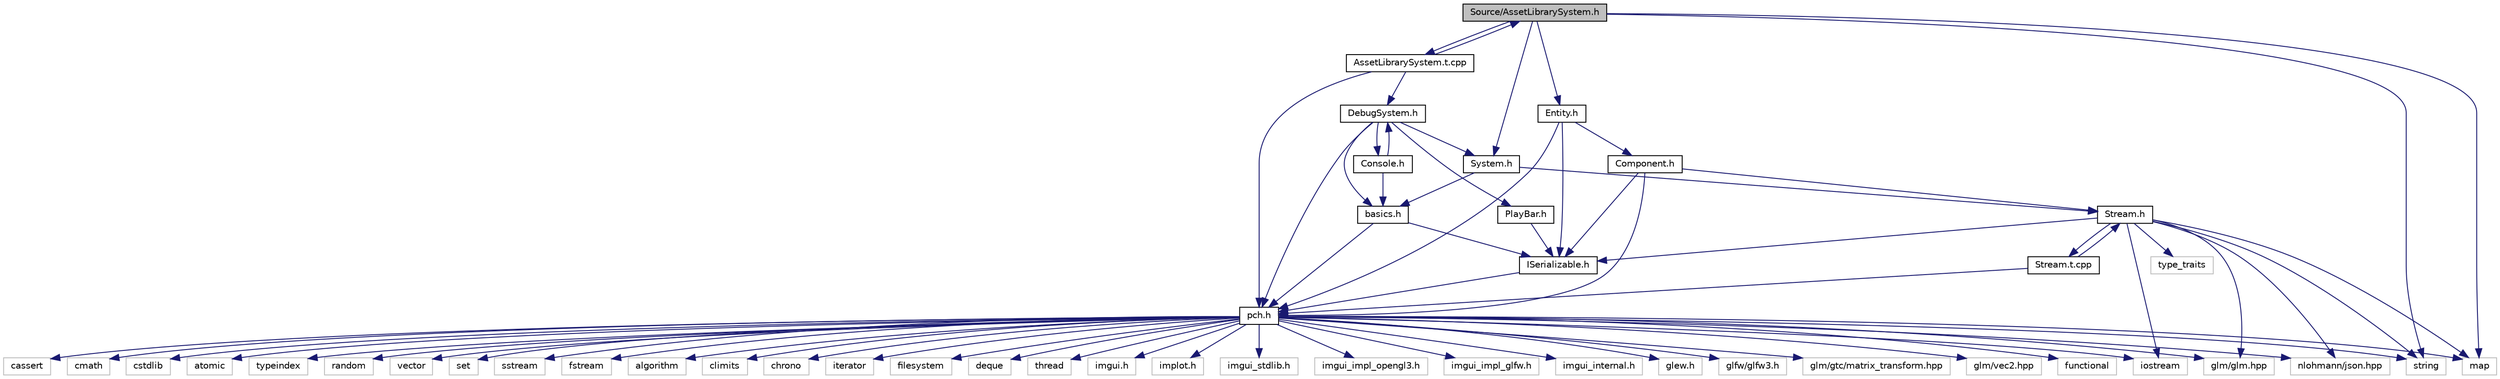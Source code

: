 digraph "Source/AssetLibrarySystem.h"
{
 // LATEX_PDF_SIZE
  edge [fontname="Helvetica",fontsize="10",labelfontname="Helvetica",labelfontsize="10"];
  node [fontname="Helvetica",fontsize="10",shape=record];
  Node1 [label="Source/AssetLibrarySystem.h",height=0.2,width=0.4,color="black", fillcolor="grey75", style="filled", fontcolor="black",tooltip="Asset System."];
  Node1 -> Node2 [color="midnightblue",fontsize="10",style="solid"];
  Node2 [label="System.h",height=0.2,width=0.4,color="black", fillcolor="white", style="filled",URL="$System_8h.html",tooltip="Base class for all Systems."];
  Node2 -> Node3 [color="midnightblue",fontsize="10",style="solid"];
  Node3 [label="basics.h",height=0.2,width=0.4,color="black", fillcolor="white", style="filled",URL="$basics_8h_source.html",tooltip=" "];
  Node3 -> Node4 [color="midnightblue",fontsize="10",style="solid"];
  Node4 [label="pch.h",height=0.2,width=0.4,color="black", fillcolor="white", style="filled",URL="$pch_8h.html",tooltip="This is a precompiled header file."];
  Node4 -> Node5 [color="midnightblue",fontsize="10",style="solid"];
  Node5 [label="functional",height=0.2,width=0.4,color="grey75", fillcolor="white", style="filled",tooltip=" "];
  Node4 -> Node6 [color="midnightblue",fontsize="10",style="solid"];
  Node6 [label="iostream",height=0.2,width=0.4,color="grey75", fillcolor="white", style="filled",tooltip=" "];
  Node4 -> Node7 [color="midnightblue",fontsize="10",style="solid"];
  Node7 [label="cassert",height=0.2,width=0.4,color="grey75", fillcolor="white", style="filled",tooltip=" "];
  Node4 -> Node8 [color="midnightblue",fontsize="10",style="solid"];
  Node8 [label="cmath",height=0.2,width=0.4,color="grey75", fillcolor="white", style="filled",tooltip=" "];
  Node4 -> Node9 [color="midnightblue",fontsize="10",style="solid"];
  Node9 [label="cstdlib",height=0.2,width=0.4,color="grey75", fillcolor="white", style="filled",tooltip=" "];
  Node4 -> Node10 [color="midnightblue",fontsize="10",style="solid"];
  Node10 [label="atomic",height=0.2,width=0.4,color="grey75", fillcolor="white", style="filled",tooltip=" "];
  Node4 -> Node11 [color="midnightblue",fontsize="10",style="solid"];
  Node11 [label="typeindex",height=0.2,width=0.4,color="grey75", fillcolor="white", style="filled",tooltip=" "];
  Node4 -> Node12 [color="midnightblue",fontsize="10",style="solid"];
  Node12 [label="random",height=0.2,width=0.4,color="grey75", fillcolor="white", style="filled",tooltip=" "];
  Node4 -> Node13 [color="midnightblue",fontsize="10",style="solid"];
  Node13 [label="vector",height=0.2,width=0.4,color="grey75", fillcolor="white", style="filled",tooltip=" "];
  Node4 -> Node14 [color="midnightblue",fontsize="10",style="solid"];
  Node14 [label="string",height=0.2,width=0.4,color="grey75", fillcolor="white", style="filled",tooltip=" "];
  Node4 -> Node15 [color="midnightblue",fontsize="10",style="solid"];
  Node15 [label="map",height=0.2,width=0.4,color="grey75", fillcolor="white", style="filled",tooltip=" "];
  Node4 -> Node16 [color="midnightblue",fontsize="10",style="solid"];
  Node16 [label="set",height=0.2,width=0.4,color="grey75", fillcolor="white", style="filled",tooltip=" "];
  Node4 -> Node17 [color="midnightblue",fontsize="10",style="solid"];
  Node17 [label="sstream",height=0.2,width=0.4,color="grey75", fillcolor="white", style="filled",tooltip=" "];
  Node4 -> Node18 [color="midnightblue",fontsize="10",style="solid"];
  Node18 [label="fstream",height=0.2,width=0.4,color="grey75", fillcolor="white", style="filled",tooltip=" "];
  Node4 -> Node19 [color="midnightblue",fontsize="10",style="solid"];
  Node19 [label="algorithm",height=0.2,width=0.4,color="grey75", fillcolor="white", style="filled",tooltip=" "];
  Node4 -> Node20 [color="midnightblue",fontsize="10",style="solid"];
  Node20 [label="climits",height=0.2,width=0.4,color="grey75", fillcolor="white", style="filled",tooltip=" "];
  Node4 -> Node21 [color="midnightblue",fontsize="10",style="solid"];
  Node21 [label="chrono",height=0.2,width=0.4,color="grey75", fillcolor="white", style="filled",tooltip=" "];
  Node4 -> Node22 [color="midnightblue",fontsize="10",style="solid"];
  Node22 [label="iterator",height=0.2,width=0.4,color="grey75", fillcolor="white", style="filled",tooltip=" "];
  Node4 -> Node23 [color="midnightblue",fontsize="10",style="solid"];
  Node23 [label="filesystem",height=0.2,width=0.4,color="grey75", fillcolor="white", style="filled",tooltip=" "];
  Node4 -> Node24 [color="midnightblue",fontsize="10",style="solid"];
  Node24 [label="deque",height=0.2,width=0.4,color="grey75", fillcolor="white", style="filled",tooltip=" "];
  Node4 -> Node25 [color="midnightblue",fontsize="10",style="solid"];
  Node25 [label="thread",height=0.2,width=0.4,color="grey75", fillcolor="white", style="filled",tooltip=" "];
  Node4 -> Node26 [color="midnightblue",fontsize="10",style="solid"];
  Node26 [label="imgui.h",height=0.2,width=0.4,color="grey75", fillcolor="white", style="filled",tooltip=" "];
  Node4 -> Node27 [color="midnightblue",fontsize="10",style="solid"];
  Node27 [label="implot.h",height=0.2,width=0.4,color="grey75", fillcolor="white", style="filled",tooltip=" "];
  Node4 -> Node28 [color="midnightblue",fontsize="10",style="solid"];
  Node28 [label="imgui_stdlib.h",height=0.2,width=0.4,color="grey75", fillcolor="white", style="filled",tooltip=" "];
  Node4 -> Node29 [color="midnightblue",fontsize="10",style="solid"];
  Node29 [label="imgui_impl_opengl3.h",height=0.2,width=0.4,color="grey75", fillcolor="white", style="filled",tooltip=" "];
  Node4 -> Node30 [color="midnightblue",fontsize="10",style="solid"];
  Node30 [label="imgui_impl_glfw.h",height=0.2,width=0.4,color="grey75", fillcolor="white", style="filled",tooltip=" "];
  Node4 -> Node31 [color="midnightblue",fontsize="10",style="solid"];
  Node31 [label="imgui_internal.h",height=0.2,width=0.4,color="grey75", fillcolor="white", style="filled",tooltip=" "];
  Node4 -> Node32 [color="midnightblue",fontsize="10",style="solid"];
  Node32 [label="glew.h",height=0.2,width=0.4,color="grey75", fillcolor="white", style="filled",tooltip=" "];
  Node4 -> Node33 [color="midnightblue",fontsize="10",style="solid"];
  Node33 [label="glfw/glfw3.h",height=0.2,width=0.4,color="grey75", fillcolor="white", style="filled",tooltip=" "];
  Node4 -> Node34 [color="midnightblue",fontsize="10",style="solid"];
  Node34 [label="glm/glm.hpp",height=0.2,width=0.4,color="grey75", fillcolor="white", style="filled",tooltip=" "];
  Node4 -> Node35 [color="midnightblue",fontsize="10",style="solid"];
  Node35 [label="glm/gtc/matrix_transform.hpp",height=0.2,width=0.4,color="grey75", fillcolor="white", style="filled",tooltip=" "];
  Node4 -> Node36 [color="midnightblue",fontsize="10",style="solid"];
  Node36 [label="glm/vec2.hpp",height=0.2,width=0.4,color="grey75", fillcolor="white", style="filled",tooltip=" "];
  Node4 -> Node37 [color="midnightblue",fontsize="10",style="solid"];
  Node37 [label="nlohmann/json.hpp",height=0.2,width=0.4,color="grey75", fillcolor="white", style="filled",tooltip=" "];
  Node3 -> Node38 [color="midnightblue",fontsize="10",style="solid"];
  Node38 [label="ISerializable.h",height=0.2,width=0.4,color="black", fillcolor="white", style="filled",URL="$ISerializable_8h.html",tooltip="interface for all serializable objects"];
  Node38 -> Node4 [color="midnightblue",fontsize="10",style="solid"];
  Node2 -> Node39 [color="midnightblue",fontsize="10",style="solid"];
  Node39 [label="Stream.h",height=0.2,width=0.4,color="black", fillcolor="white", style="filled",URL="$Stream_8h.html",tooltip="JSON File reading/writing."];
  Node39 -> Node14 [color="midnightblue",fontsize="10",style="solid"];
  Node39 -> Node15 [color="midnightblue",fontsize="10",style="solid"];
  Node39 -> Node34 [color="midnightblue",fontsize="10",style="solid"];
  Node39 -> Node37 [color="midnightblue",fontsize="10",style="solid"];
  Node39 -> Node40 [color="midnightblue",fontsize="10",style="solid"];
  Node40 [label="type_traits",height=0.2,width=0.4,color="grey75", fillcolor="white", style="filled",tooltip=" "];
  Node39 -> Node6 [color="midnightblue",fontsize="10",style="solid"];
  Node39 -> Node38 [color="midnightblue",fontsize="10",style="solid"];
  Node39 -> Node41 [color="midnightblue",fontsize="10",style="solid"];
  Node41 [label="Stream.t.cpp",height=0.2,width=0.4,color="black", fillcolor="white", style="filled",URL="$Stream_8t_8cpp.html",tooltip="JSON File reading/writing."];
  Node41 -> Node4 [color="midnightblue",fontsize="10",style="solid"];
  Node41 -> Node39 [color="midnightblue",fontsize="10",style="solid"];
  Node1 -> Node15 [color="midnightblue",fontsize="10",style="solid"];
  Node1 -> Node14 [color="midnightblue",fontsize="10",style="solid"];
  Node1 -> Node42 [color="midnightblue",fontsize="10",style="solid"];
  Node42 [label="Entity.h",height=0.2,width=0.4,color="black", fillcolor="white", style="filled",URL="$Entity_8h.html",tooltip="Entity class which holds Components."];
  Node42 -> Node4 [color="midnightblue",fontsize="10",style="solid"];
  Node42 -> Node43 [color="midnightblue",fontsize="10",style="solid"];
  Node43 [label="Component.h",height=0.2,width=0.4,color="black", fillcolor="white", style="filled",URL="$Component_8h.html",tooltip="Virtual component header."];
  Node43 -> Node4 [color="midnightblue",fontsize="10",style="solid"];
  Node43 -> Node38 [color="midnightblue",fontsize="10",style="solid"];
  Node43 -> Node39 [color="midnightblue",fontsize="10",style="solid"];
  Node42 -> Node38 [color="midnightblue",fontsize="10",style="solid"];
  Node1 -> Node44 [color="midnightblue",fontsize="10",style="solid"];
  Node44 [label="AssetLibrarySystem.t.cpp",height=0.2,width=0.4,color="black", fillcolor="white", style="filled",URL="$AssetLibrarySystem_8t_8cpp.html",tooltip="AssetLibrarySystem."];
  Node44 -> Node4 [color="midnightblue",fontsize="10",style="solid"];
  Node44 -> Node1 [color="midnightblue",fontsize="10",style="solid"];
  Node44 -> Node45 [color="midnightblue",fontsize="10",style="solid"];
  Node45 [label="DebugSystem.h",height=0.2,width=0.4,color="black", fillcolor="white", style="filled",URL="$DebugSystem_8h_source.html",tooltip=" "];
  Node45 -> Node4 [color="midnightblue",fontsize="10",style="solid"];
  Node45 -> Node3 [color="midnightblue",fontsize="10",style="solid"];
  Node45 -> Node2 [color="midnightblue",fontsize="10",style="solid"];
  Node45 -> Node46 [color="midnightblue",fontsize="10",style="solid"];
  Node46 [label="Console.h",height=0.2,width=0.4,color="black", fillcolor="white", style="filled",URL="$Console_8h_source.html",tooltip=" "];
  Node46 -> Node3 [color="midnightblue",fontsize="10",style="solid"];
  Node46 -> Node45 [color="midnightblue",fontsize="10",style="solid"];
  Node45 -> Node47 [color="midnightblue",fontsize="10",style="solid"];
  Node47 [label="PlayBar.h",height=0.2,width=0.4,color="black", fillcolor="white", style="filled",URL="$PlayBar_8h.html",tooltip="UI Bar that handles playing, pausing, and autosaves of the scene."];
  Node47 -> Node38 [color="midnightblue",fontsize="10",style="solid"];
}
